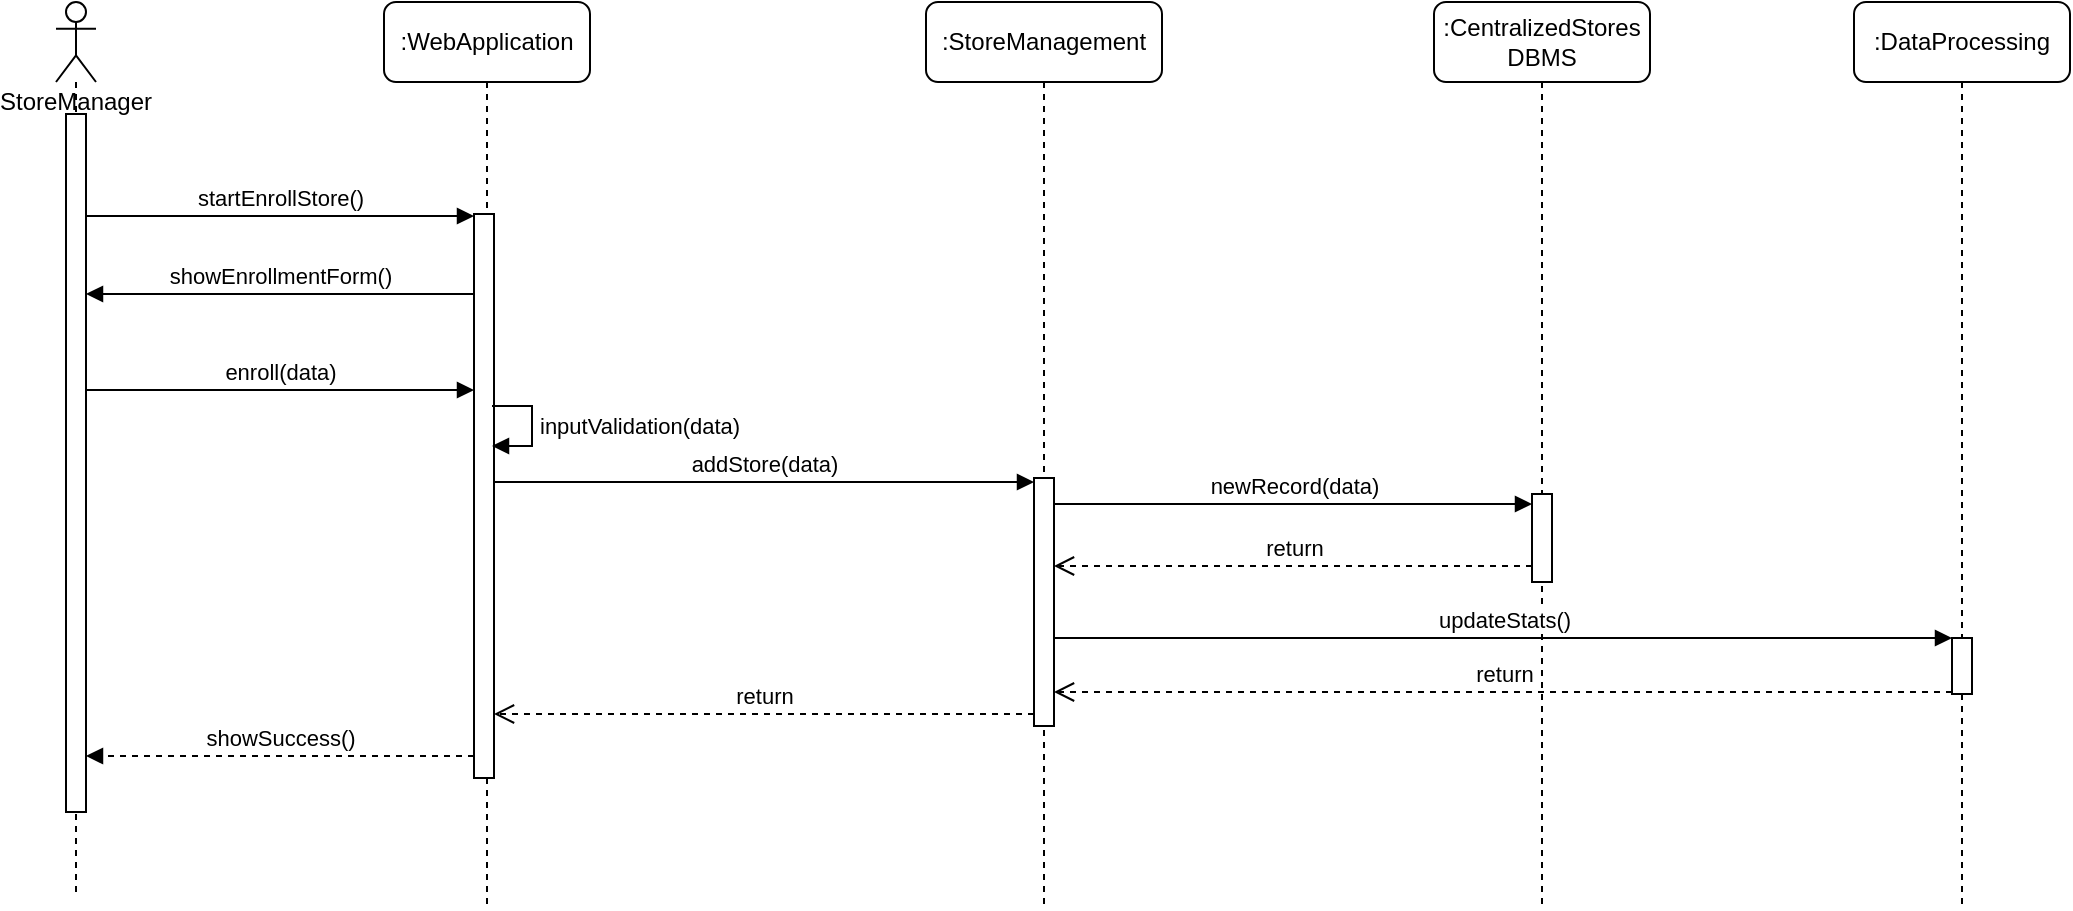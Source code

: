 <mxfile version="14.1.8" type="device"><diagram name="Page-1" id="13e1069c-82ec-6db2-03f1-153e76fe0fe0"><mxGraphModel dx="1102" dy="829" grid="0" gridSize="10" guides="1" tooltips="1" connect="1" arrows="1" fold="1" page="1" pageScale="1" pageWidth="1169" pageHeight="827" background="none" math="0" shadow="0"><root><mxCell id="0"/><mxCell id="1" parent="0"/><mxCell id="7baba1c4bc27f4b0-2" value=":WebApplication" style="shape=umlLifeline;perimeter=lifelinePerimeter;whiteSpace=wrap;html=1;container=1;collapsible=0;recursiveResize=0;outlineConnect=0;rounded=1;shadow=0;comic=0;labelBackgroundColor=none;strokeWidth=1;fontFamily=Helvetica;fontSize=12;align=center;" parent="1" vertex="1"><mxGeometry x="239" y="78" width="103" height="451" as="geometry"/></mxCell><mxCell id="7baba1c4bc27f4b0-10" value="" style="html=1;points=[];perimeter=orthogonalPerimeter;rounded=0;shadow=0;comic=0;labelBackgroundColor=none;strokeWidth=1;fontFamily=Verdana;fontSize=12;align=center;" parent="7baba1c4bc27f4b0-2" vertex="1"><mxGeometry x="45" y="106" width="10" height="282" as="geometry"/></mxCell><mxCell id="Qy9FHdCzN2HbcOrQwQrR-18" value=":StoreManagement" style="shape=umlLifeline;perimeter=lifelinePerimeter;whiteSpace=wrap;html=1;container=1;collapsible=0;recursiveResize=0;outlineConnect=0;rounded=1;shadow=0;glass=0;sketch=0;" parent="1" vertex="1"><mxGeometry x="510" y="78" width="118" height="453" as="geometry"/></mxCell><mxCell id="rYuTdb1IsJF6FPhj674x-8" value="" style="html=1;points=[];perimeter=orthogonalPerimeter;" parent="Qy9FHdCzN2HbcOrQwQrR-18" vertex="1"><mxGeometry x="54" y="238" width="10" height="124" as="geometry"/></mxCell><mxCell id="lIzOskPbsVTF9RIAqZBn-3" value="startEnrollStore()" style="html=1;verticalAlign=bottom;endArrow=block;" parent="1" target="7baba1c4bc27f4b0-10" edge="1"><mxGeometry width="80" relative="1" as="geometry"><mxPoint x="90" y="185" as="sourcePoint"/><mxPoint x="524" y="368" as="targetPoint"/><Array as="points"><mxPoint x="265" y="185"/></Array></mxGeometry></mxCell><mxCell id="lIzOskPbsVTF9RIAqZBn-8" value=":CentralizedStores&lt;br&gt;DBMS" style="shape=umlLifeline;perimeter=lifelinePerimeter;whiteSpace=wrap;html=1;container=1;collapsible=0;recursiveResize=0;outlineConnect=0;rounded=1;shadow=0;glass=0;sketch=0;" parent="1" vertex="1"><mxGeometry x="764" y="78" width="108" height="453" as="geometry"/></mxCell><mxCell id="rYuTdb1IsJF6FPhj674x-10" value="" style="html=1;points=[];perimeter=orthogonalPerimeter;" parent="lIzOskPbsVTF9RIAqZBn-8" vertex="1"><mxGeometry x="49" y="246" width="10" height="44" as="geometry"/></mxCell><mxCell id="lIzOskPbsVTF9RIAqZBn-10" value="showSuccess()" style="html=1;verticalAlign=bottom;endArrow=block;dashed=1;" parent="1" source="7baba1c4bc27f4b0-10" target="rYuTdb1IsJF6FPhj674x-5" edge="1"><mxGeometry width="80" relative="1" as="geometry"><mxPoint x="154" y="235" as="sourcePoint"/><mxPoint x="90" y="406" as="targetPoint"/><Array as="points"><mxPoint x="197" y="455"/></Array></mxGeometry></mxCell><mxCell id="lIzOskPbsVTF9RIAqZBn-42" value="inputValidation(data)" style="edgeStyle=orthogonalEdgeStyle;html=1;align=left;spacingLeft=2;endArrow=block;rounded=0;entryX=1;entryY=0;" parent="1" edge="1"><mxGeometry relative="1" as="geometry"><mxPoint x="293" y="280" as="sourcePoint"/><Array as="points"><mxPoint x="313" y="280"/><mxPoint x="313" y="300"/></Array><mxPoint x="293" y="300" as="targetPoint"/></mxGeometry></mxCell><mxCell id="rYuTdb1IsJF6FPhj674x-4" value="StoreManager" style="shape=umlLifeline;participant=umlActor;perimeter=lifelinePerimeter;whiteSpace=wrap;html=1;container=1;collapsible=0;recursiveResize=0;verticalAlign=top;spacingTop=36;outlineConnect=0;" parent="1" vertex="1"><mxGeometry x="75" y="78" width="20" height="448" as="geometry"/></mxCell><mxCell id="rYuTdb1IsJF6FPhj674x-5" value="" style="html=1;points=[];perimeter=orthogonalPerimeter;" parent="rYuTdb1IsJF6FPhj674x-4" vertex="1"><mxGeometry x="5" y="56" width="10" height="349" as="geometry"/></mxCell><mxCell id="rYuTdb1IsJF6FPhj674x-6" value="showEnrollmentForm()" style="html=1;verticalAlign=bottom;endArrow=block;" parent="1" source="7baba1c4bc27f4b0-10" target="rYuTdb1IsJF6FPhj674x-5" edge="1"><mxGeometry width="80" relative="1" as="geometry"><mxPoint x="669" y="423" as="sourcePoint"/><mxPoint x="149" y="309" as="targetPoint"/><Array as="points"><mxPoint x="190" y="224"/></Array></mxGeometry></mxCell><mxCell id="rYuTdb1IsJF6FPhj674x-7" value="enroll(data)" style="html=1;verticalAlign=bottom;endArrow=block;" parent="1" source="rYuTdb1IsJF6FPhj674x-5" target="7baba1c4bc27f4b0-10" edge="1"><mxGeometry width="80" relative="1" as="geometry"><mxPoint x="95" y="270" as="sourcePoint"/><mxPoint x="175" y="270" as="targetPoint"/><Array as="points"><mxPoint x="184" y="272"/></Array></mxGeometry></mxCell><mxCell id="rYuTdb1IsJF6FPhj674x-9" value="addStore(data)" style="html=1;verticalAlign=bottom;endArrow=block;" parent="1" source="7baba1c4bc27f4b0-10" target="rYuTdb1IsJF6FPhj674x-8" edge="1"><mxGeometry width="80" relative="1" as="geometry"><mxPoint x="669" y="423" as="sourcePoint"/><mxPoint x="749" y="423" as="targetPoint"/><Array as="points"><mxPoint x="434" y="318"/></Array></mxGeometry></mxCell><mxCell id="rYuTdb1IsJF6FPhj674x-11" value="newRecord(data)" style="html=1;verticalAlign=bottom;endArrow=block;" parent="1" source="rYuTdb1IsJF6FPhj674x-8" target="rYuTdb1IsJF6FPhj674x-10" edge="1"><mxGeometry width="80" relative="1" as="geometry"><mxPoint x="669" y="416" as="sourcePoint"/><mxPoint x="749" y="416" as="targetPoint"/><Array as="points"><mxPoint x="703" y="329"/></Array></mxGeometry></mxCell><mxCell id="rYuTdb1IsJF6FPhj674x-12" value="return" style="html=1;verticalAlign=bottom;endArrow=open;dashed=1;endSize=8;" parent="1" source="rYuTdb1IsJF6FPhj674x-10" target="rYuTdb1IsJF6FPhj674x-8" edge="1"><mxGeometry relative="1" as="geometry"><mxPoint x="749" y="416" as="sourcePoint"/><mxPoint x="669" y="416" as="targetPoint"/><Array as="points"><mxPoint x="703" y="360"/></Array></mxGeometry></mxCell><mxCell id="rYuTdb1IsJF6FPhj674x-13" value="return" style="html=1;verticalAlign=bottom;endArrow=open;dashed=1;endSize=8;" parent="1" source="rYuTdb1IsJF6FPhj674x-8" target="7baba1c4bc27f4b0-10" edge="1"><mxGeometry relative="1" as="geometry"><mxPoint x="749" y="416" as="sourcePoint"/><mxPoint x="669" y="416" as="targetPoint"/><Array as="points"><mxPoint x="420" y="434"/></Array></mxGeometry></mxCell><mxCell id="rYuTdb1IsJF6FPhj674x-14" value=":DataProcessing" style="shape=umlLifeline;perimeter=lifelinePerimeter;whiteSpace=wrap;html=1;container=1;collapsible=0;recursiveResize=0;outlineConnect=0;rounded=1;shadow=0;glass=0;sketch=0;" parent="1" vertex="1"><mxGeometry x="974" y="78" width="108" height="453" as="geometry"/></mxCell><mxCell id="rYuTdb1IsJF6FPhj674x-15" value="" style="html=1;points=[];perimeter=orthogonalPerimeter;" parent="rYuTdb1IsJF6FPhj674x-14" vertex="1"><mxGeometry x="49" y="318" width="10" height="28" as="geometry"/></mxCell><mxCell id="rYuTdb1IsJF6FPhj674x-16" value="updateStats()" style="html=1;verticalAlign=bottom;endArrow=block;" parent="1" source="rYuTdb1IsJF6FPhj674x-8" target="rYuTdb1IsJF6FPhj674x-15" edge="1"><mxGeometry width="80" relative="1" as="geometry"><mxPoint x="669" y="416" as="sourcePoint"/><mxPoint x="749" y="416" as="targetPoint"/></mxGeometry></mxCell><mxCell id="rYuTdb1IsJF6FPhj674x-17" value="return" style="html=1;verticalAlign=bottom;endArrow=open;dashed=1;endSize=8;" parent="1" source="rYuTdb1IsJF6FPhj674x-15" target="rYuTdb1IsJF6FPhj674x-8" edge="1"><mxGeometry relative="1" as="geometry"><mxPoint x="749" y="416" as="sourcePoint"/><mxPoint x="669" y="416" as="targetPoint"/><Array as="points"><mxPoint x="658" y="423"/></Array></mxGeometry></mxCell></root></mxGraphModel></diagram></mxfile>